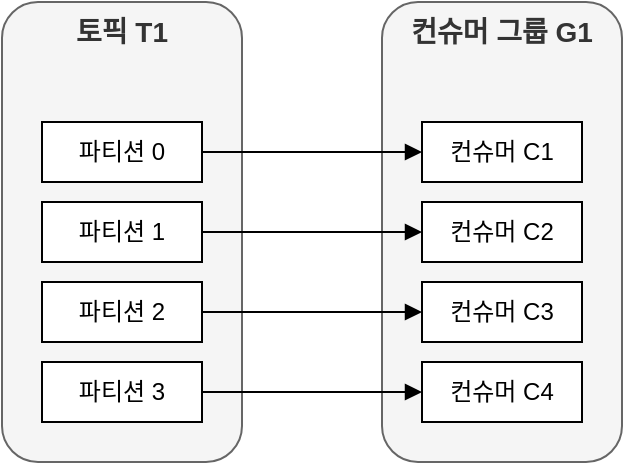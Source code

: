 <mxfile version="24.7.5">
  <diagram name="페이지-1" id="39J_rlxbl3vWXTRMzBvw">
    <mxGraphModel dx="1114" dy="821" grid="1" gridSize="10" guides="1" tooltips="1" connect="1" arrows="1" fold="1" page="1" pageScale="1" pageWidth="827" pageHeight="1169" math="0" shadow="0">
      <root>
        <mxCell id="0" />
        <mxCell id="1" parent="0" />
        <mxCell id="lTfHQ6y5ZkvYr6f8Dvd6-1" value="토픽 T1" style="rounded=1;whiteSpace=wrap;html=1;fontStyle=1;fontSize=14;verticalAlign=top;fillColor=#f5f5f5;fontColor=#333333;strokeColor=#666666;" parent="1" vertex="1">
          <mxGeometry x="80" y="60" width="120" height="230" as="geometry" />
        </mxCell>
        <mxCell id="lTfHQ6y5ZkvYr6f8Dvd6-2" value="파티션 0" style="rounded=0;whiteSpace=wrap;html=1;" parent="1" vertex="1">
          <mxGeometry x="100" y="120" width="80" height="30" as="geometry" />
        </mxCell>
        <mxCell id="lTfHQ6y5ZkvYr6f8Dvd6-3" value="파티션 1" style="rounded=0;whiteSpace=wrap;html=1;" parent="1" vertex="1">
          <mxGeometry x="100" y="160" width="80" height="30" as="geometry" />
        </mxCell>
        <mxCell id="lTfHQ6y5ZkvYr6f8Dvd6-4" value="파티션 2" style="rounded=0;whiteSpace=wrap;html=1;" parent="1" vertex="1">
          <mxGeometry x="100" y="200" width="80" height="30" as="geometry" />
        </mxCell>
        <mxCell id="lTfHQ6y5ZkvYr6f8Dvd6-5" value="파티션 3" style="rounded=0;whiteSpace=wrap;html=1;" parent="1" vertex="1">
          <mxGeometry x="100" y="240" width="80" height="30" as="geometry" />
        </mxCell>
        <mxCell id="lTfHQ6y5ZkvYr6f8Dvd6-6" value="컨슈머 그룹 G1" style="rounded=1;whiteSpace=wrap;html=1;fontStyle=1;fontSize=14;verticalAlign=top;fillColor=#f5f5f5;fontColor=#333333;strokeColor=#666666;" parent="1" vertex="1">
          <mxGeometry x="270" y="60" width="120" height="230" as="geometry" />
        </mxCell>
        <mxCell id="lTfHQ6y5ZkvYr6f8Dvd6-7" value="컨슈머 C1" style="rounded=0;whiteSpace=wrap;html=1;" parent="1" vertex="1">
          <mxGeometry x="290" y="120" width="80" height="30" as="geometry" />
        </mxCell>
        <mxCell id="lTfHQ6y5ZkvYr6f8Dvd6-8" style="edgeStyle=orthogonalEdgeStyle;rounded=0;orthogonalLoop=1;jettySize=auto;html=1;entryX=0;entryY=0.5;entryDx=0;entryDy=0;endArrow=block;endFill=1;" parent="1" source="lTfHQ6y5ZkvYr6f8Dvd6-2" target="lTfHQ6y5ZkvYr6f8Dvd6-7" edge="1">
          <mxGeometry relative="1" as="geometry" />
        </mxCell>
        <mxCell id="lTfHQ6y5ZkvYr6f8Dvd6-9" value="컨슈머 C2" style="rounded=0;whiteSpace=wrap;html=1;" parent="1" vertex="1">
          <mxGeometry x="290" y="160" width="80" height="30" as="geometry" />
        </mxCell>
        <mxCell id="lTfHQ6y5ZkvYr6f8Dvd6-10" style="edgeStyle=orthogonalEdgeStyle;rounded=0;orthogonalLoop=1;jettySize=auto;html=1;entryX=0;entryY=0.5;entryDx=0;entryDy=0;endArrow=block;endFill=1;" parent="1" source="lTfHQ6y5ZkvYr6f8Dvd6-3" target="lTfHQ6y5ZkvYr6f8Dvd6-9" edge="1">
          <mxGeometry relative="1" as="geometry" />
        </mxCell>
        <mxCell id="lTfHQ6y5ZkvYr6f8Dvd6-11" style="rounded=0;orthogonalLoop=1;jettySize=auto;html=1;entryX=0;entryY=0.5;entryDx=0;entryDy=0;endArrow=block;endFill=1;exitX=1;exitY=0.5;exitDx=0;exitDy=0;" parent="1" source="lTfHQ6y5ZkvYr6f8Dvd6-4" target="lTfHQ6y5ZkvYr6f8Dvd6-13" edge="1">
          <mxGeometry relative="1" as="geometry" />
        </mxCell>
        <mxCell id="lTfHQ6y5ZkvYr6f8Dvd6-12" style="rounded=0;orthogonalLoop=1;jettySize=auto;html=1;entryX=0;entryY=0.5;entryDx=0;entryDy=0;endArrow=block;endFill=1;exitX=1;exitY=0.5;exitDx=0;exitDy=0;" parent="1" source="lTfHQ6y5ZkvYr6f8Dvd6-5" target="lTfHQ6y5ZkvYr6f8Dvd6-14" edge="1">
          <mxGeometry relative="1" as="geometry" />
        </mxCell>
        <mxCell id="lTfHQ6y5ZkvYr6f8Dvd6-13" value="컨슈머 C3" style="rounded=0;whiteSpace=wrap;html=1;" parent="1" vertex="1">
          <mxGeometry x="290" y="200" width="80" height="30" as="geometry" />
        </mxCell>
        <mxCell id="lTfHQ6y5ZkvYr6f8Dvd6-14" value="컨슈머 C4" style="rounded=0;whiteSpace=wrap;html=1;" parent="1" vertex="1">
          <mxGeometry x="290" y="240" width="80" height="30" as="geometry" />
        </mxCell>
      </root>
    </mxGraphModel>
  </diagram>
</mxfile>
